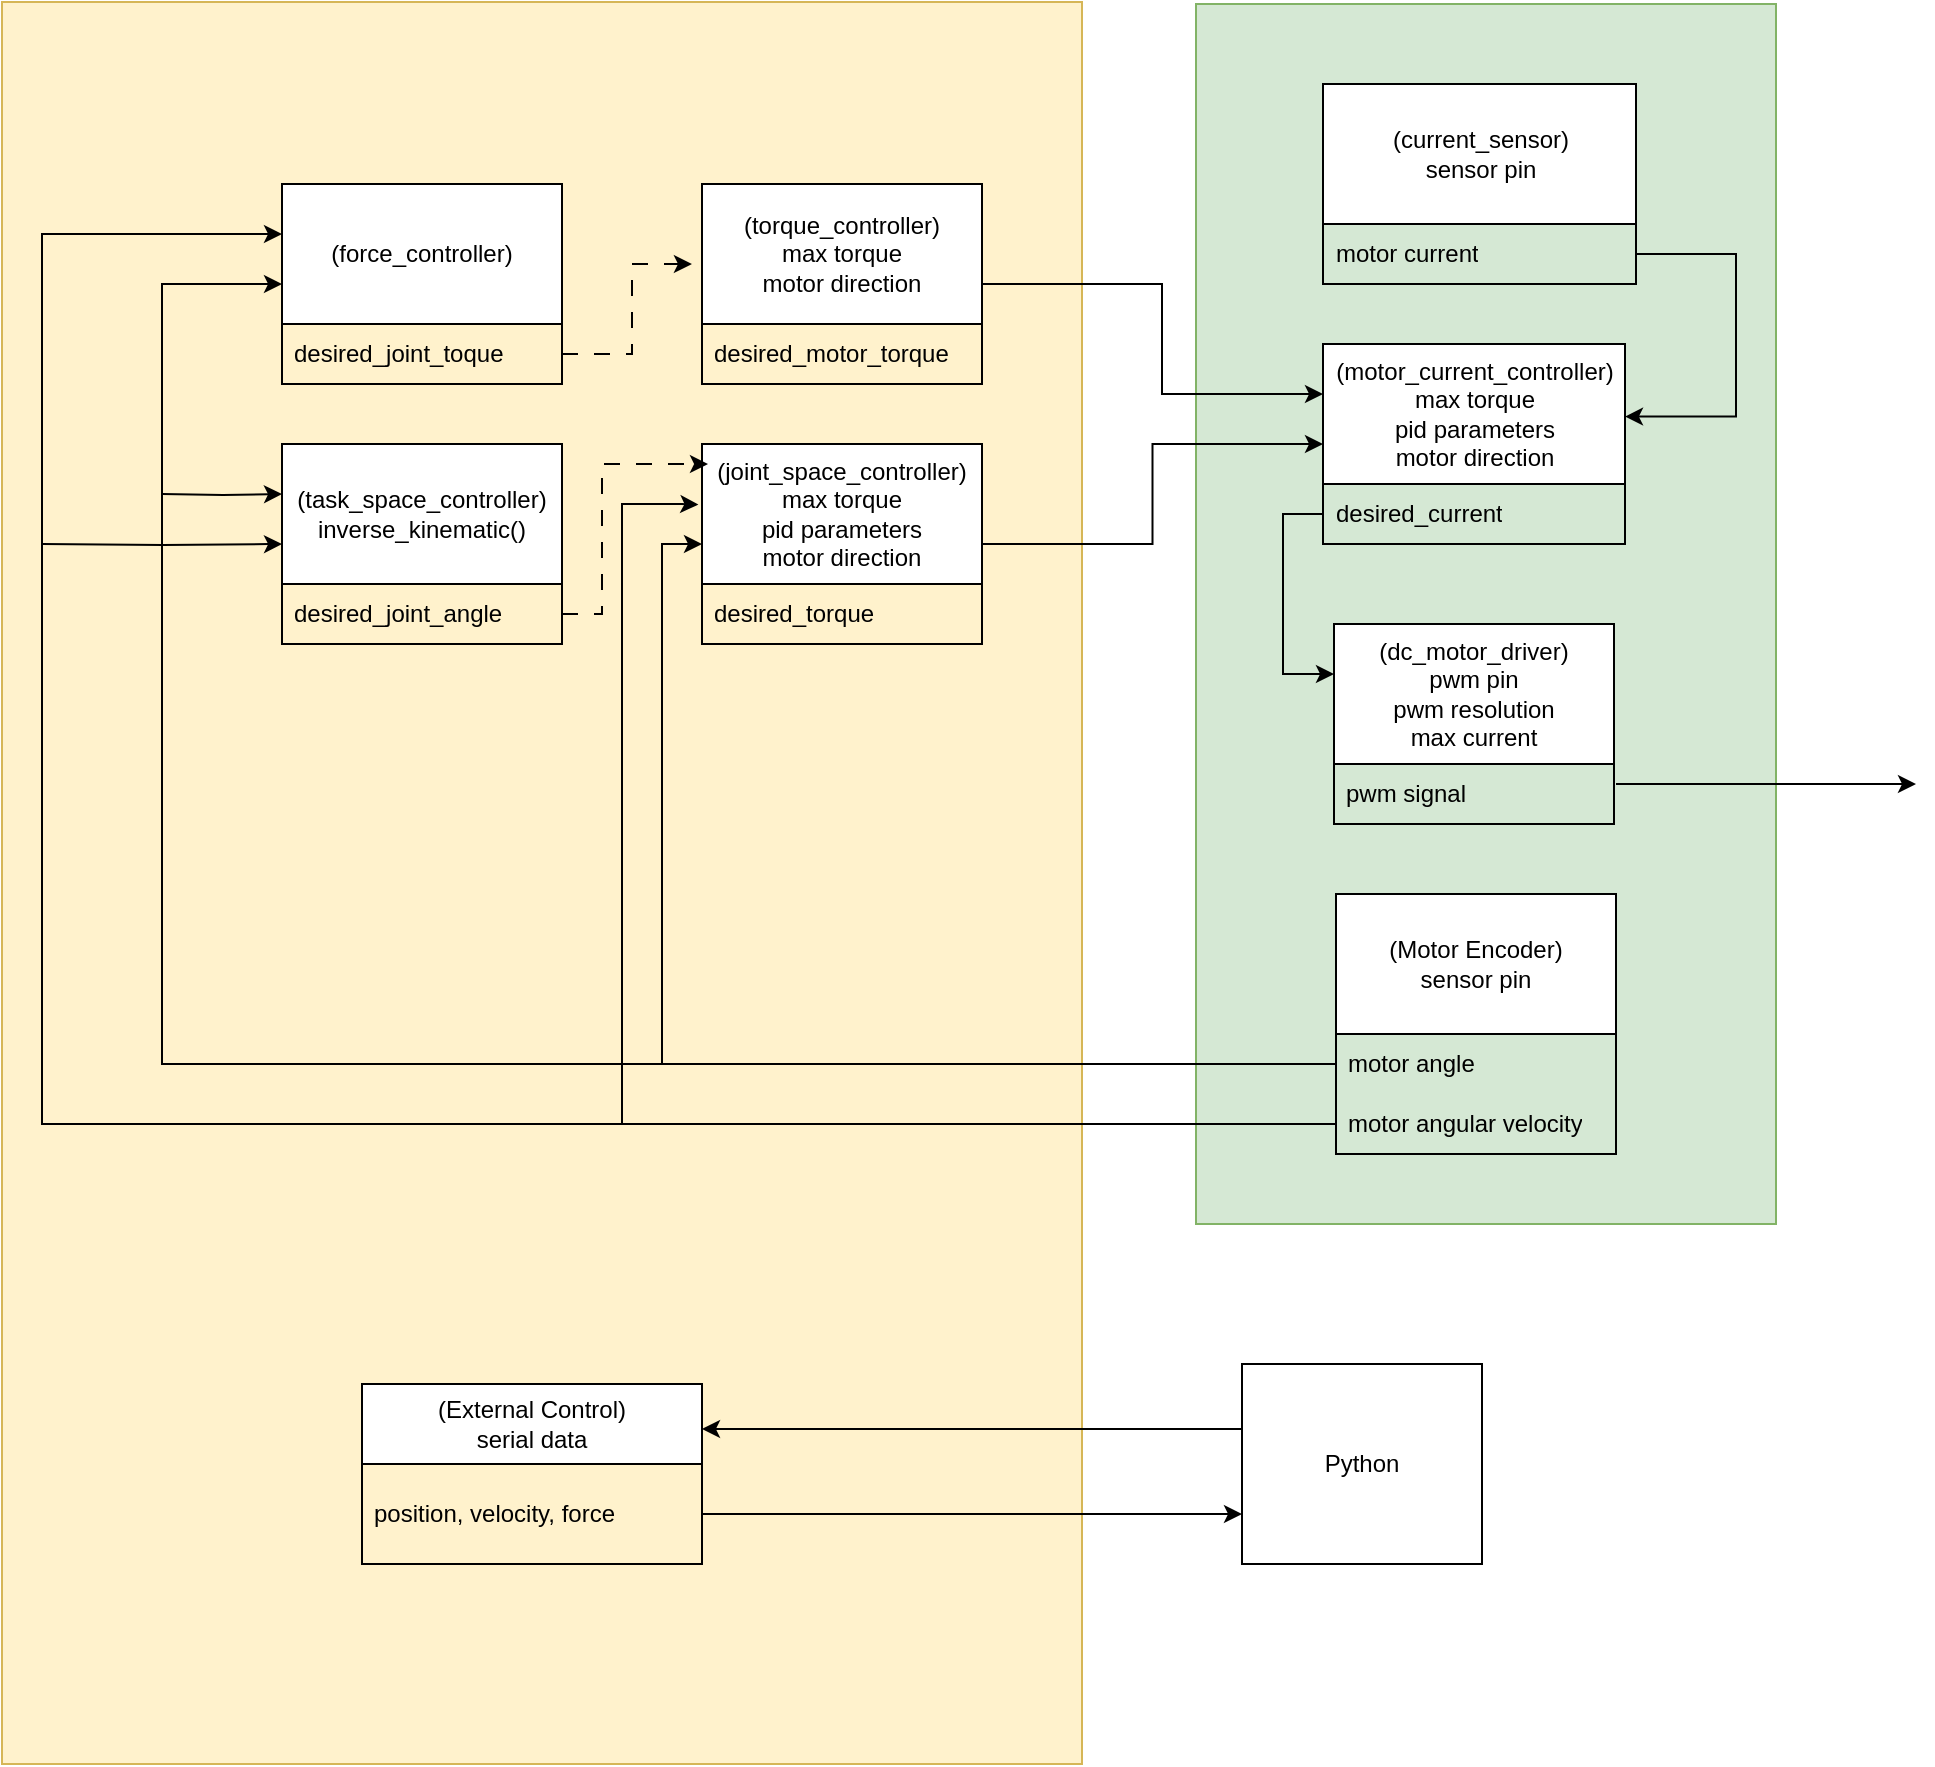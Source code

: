 <mxfile version="22.1.16" type="github">
  <diagram name="Page-1" id="DlFzQsnIKA9ZiB27n3Mt">
    <mxGraphModel dx="2368" dy="850" grid="1" gridSize="10" guides="1" tooltips="1" connect="1" arrows="1" fold="1" page="1" pageScale="1" pageWidth="850" pageHeight="1100" math="0" shadow="0">
      <root>
        <mxCell id="0" />
        <mxCell id="1" parent="0" />
        <mxCell id="I6wAZpbOmi5jrmN-gjg5-81" value="" style="rounded=0;whiteSpace=wrap;html=1;fillColor=#fff2cc;strokeColor=#d6b656;" vertex="1" parent="1">
          <mxGeometry x="-810" y="39" width="540" height="881" as="geometry" />
        </mxCell>
        <mxCell id="I6wAZpbOmi5jrmN-gjg5-74" value="" style="rounded=0;whiteSpace=wrap;html=1;fillColor=#d5e8d4;strokeColor=#82b366;" vertex="1" parent="1">
          <mxGeometry x="-213" y="40" width="290" height="610" as="geometry" />
        </mxCell>
        <mxCell id="I6wAZpbOmi5jrmN-gjg5-31" value="(Motor Encoder)&lt;br&gt;sensor pin" style="swimlane;fontStyle=0;childLayout=stackLayout;horizontal=1;startSize=70;horizontalStack=0;resizeParent=1;resizeParentMax=0;resizeLast=0;collapsible=1;marginBottom=0;whiteSpace=wrap;html=1;" vertex="1" parent="1">
          <mxGeometry x="-143" y="485" width="140" height="130" as="geometry" />
        </mxCell>
        <mxCell id="I6wAZpbOmi5jrmN-gjg5-32" value="motor angle" style="text;strokeColor=none;fillColor=none;align=left;verticalAlign=middle;spacingLeft=4;spacingRight=4;overflow=hidden;points=[[0,0.5],[1,0.5]];portConstraint=eastwest;rotatable=0;whiteSpace=wrap;html=1;" vertex="1" parent="I6wAZpbOmi5jrmN-gjg5-31">
          <mxGeometry y="70" width="140" height="30" as="geometry" />
        </mxCell>
        <mxCell id="I6wAZpbOmi5jrmN-gjg5-33" value="motor angular velocity" style="text;strokeColor=none;fillColor=none;align=left;verticalAlign=middle;spacingLeft=4;spacingRight=4;overflow=hidden;points=[[0,0.5],[1,0.5]];portConstraint=eastwest;rotatable=0;whiteSpace=wrap;html=1;" vertex="1" parent="I6wAZpbOmi5jrmN-gjg5-31">
          <mxGeometry y="100" width="140" height="30" as="geometry" />
        </mxCell>
        <mxCell id="I6wAZpbOmi5jrmN-gjg5-36" value="(dc_motor_driver)&lt;br&gt;pwm pin&lt;br&gt;pwm resolution&lt;br&gt;max current" style="swimlane;fontStyle=0;childLayout=stackLayout;horizontal=1;startSize=70;horizontalStack=0;resizeParent=1;resizeParentMax=0;resizeLast=0;collapsible=1;marginBottom=0;whiteSpace=wrap;html=1;" vertex="1" parent="1">
          <mxGeometry x="-144" y="350" width="140" height="100" as="geometry" />
        </mxCell>
        <mxCell id="I6wAZpbOmi5jrmN-gjg5-37" value="pwm signal" style="text;strokeColor=none;fillColor=none;align=left;verticalAlign=middle;spacingLeft=4;spacingRight=4;overflow=hidden;points=[[0,0.5],[1,0.5]];portConstraint=eastwest;rotatable=0;whiteSpace=wrap;html=1;" vertex="1" parent="I6wAZpbOmi5jrmN-gjg5-36">
          <mxGeometry y="70" width="140" height="30" as="geometry" />
        </mxCell>
        <mxCell id="I6wAZpbOmi5jrmN-gjg5-39" value="(current_sensor)&lt;br&gt;sensor pin" style="swimlane;fontStyle=0;childLayout=stackLayout;horizontal=1;startSize=70;horizontalStack=0;resizeParent=1;resizeParentMax=0;resizeLast=0;collapsible=1;marginBottom=0;whiteSpace=wrap;html=1;" vertex="1" parent="1">
          <mxGeometry x="-149.5" y="80" width="156.5" height="100" as="geometry" />
        </mxCell>
        <mxCell id="I6wAZpbOmi5jrmN-gjg5-40" value="motor current" style="text;strokeColor=none;fillColor=none;align=left;verticalAlign=middle;spacingLeft=4;spacingRight=4;overflow=hidden;points=[[0,0.5],[1,0.5]];portConstraint=eastwest;rotatable=0;whiteSpace=wrap;html=1;" vertex="1" parent="I6wAZpbOmi5jrmN-gjg5-39">
          <mxGeometry y="70" width="156.5" height="30" as="geometry" />
        </mxCell>
        <mxCell id="I6wAZpbOmi5jrmN-gjg5-41" value="(motor_current_controller)&lt;br&gt;max torque&lt;br&gt;pid parameters&lt;br&gt;motor direction" style="swimlane;fontStyle=0;childLayout=stackLayout;horizontal=1;startSize=70;horizontalStack=0;resizeParent=1;resizeParentMax=0;resizeLast=0;collapsible=1;marginBottom=0;whiteSpace=wrap;html=1;" vertex="1" parent="1">
          <mxGeometry x="-149.5" y="210" width="151" height="100" as="geometry" />
        </mxCell>
        <mxCell id="I6wAZpbOmi5jrmN-gjg5-42" value="desired_current" style="text;strokeColor=none;fillColor=none;align=left;verticalAlign=middle;spacingLeft=4;spacingRight=4;overflow=hidden;points=[[0,0.5],[1,0.5]];portConstraint=eastwest;rotatable=0;whiteSpace=wrap;html=1;" vertex="1" parent="I6wAZpbOmi5jrmN-gjg5-41">
          <mxGeometry y="70" width="151" height="30" as="geometry" />
        </mxCell>
        <mxCell id="I6wAZpbOmi5jrmN-gjg5-44" style="edgeStyle=orthogonalEdgeStyle;rounded=0;orthogonalLoop=1;jettySize=auto;html=1;exitX=0;exitY=0.5;exitDx=0;exitDy=0;entryX=0;entryY=0.25;entryDx=0;entryDy=0;" edge="1" parent="1" source="I6wAZpbOmi5jrmN-gjg5-42" target="I6wAZpbOmi5jrmN-gjg5-36">
          <mxGeometry relative="1" as="geometry" />
        </mxCell>
        <mxCell id="I6wAZpbOmi5jrmN-gjg5-70" style="edgeStyle=orthogonalEdgeStyle;rounded=0;orthogonalLoop=1;jettySize=auto;html=1;exitX=1;exitY=0.5;exitDx=0;exitDy=0;entryX=0;entryY=0.25;entryDx=0;entryDy=0;" edge="1" parent="1" source="I6wAZpbOmi5jrmN-gjg5-51" target="I6wAZpbOmi5jrmN-gjg5-41">
          <mxGeometry relative="1" as="geometry">
            <Array as="points">
              <mxPoint x="-230" y="180" />
              <mxPoint x="-230" y="235" />
            </Array>
          </mxGeometry>
        </mxCell>
        <mxCell id="I6wAZpbOmi5jrmN-gjg5-51" value="(torque_controller)&lt;br&gt;max torque&lt;br&gt;motor direction" style="swimlane;fontStyle=0;childLayout=stackLayout;horizontal=1;startSize=70;horizontalStack=0;resizeParent=1;resizeParentMax=0;resizeLast=0;collapsible=1;marginBottom=0;whiteSpace=wrap;html=1;" vertex="1" parent="1">
          <mxGeometry x="-460" y="130" width="140" height="100" as="geometry" />
        </mxCell>
        <mxCell id="I6wAZpbOmi5jrmN-gjg5-52" value="desired_motor_torque" style="text;strokeColor=none;fillColor=none;align=left;verticalAlign=middle;spacingLeft=4;spacingRight=4;overflow=hidden;points=[[0,0.5],[1,0.5]];portConstraint=eastwest;rotatable=0;whiteSpace=wrap;html=1;" vertex="1" parent="I6wAZpbOmi5jrmN-gjg5-51">
          <mxGeometry y="70" width="140" height="30" as="geometry" />
        </mxCell>
        <mxCell id="I6wAZpbOmi5jrmN-gjg5-56" value="(force_controller)&lt;br&gt;" style="swimlane;fontStyle=0;childLayout=stackLayout;horizontal=1;startSize=70;horizontalStack=0;resizeParent=1;resizeParentMax=0;resizeLast=0;collapsible=1;marginBottom=0;whiteSpace=wrap;html=1;" vertex="1" parent="1">
          <mxGeometry x="-670" y="130" width="140" height="100" as="geometry" />
        </mxCell>
        <mxCell id="I6wAZpbOmi5jrmN-gjg5-57" value="desired_joint_toque" style="text;strokeColor=none;fillColor=none;align=left;verticalAlign=middle;spacingLeft=4;spacingRight=4;overflow=hidden;points=[[0,0.5],[1,0.5]];portConstraint=eastwest;rotatable=0;whiteSpace=wrap;html=1;" vertex="1" parent="I6wAZpbOmi5jrmN-gjg5-56">
          <mxGeometry y="70" width="140" height="30" as="geometry" />
        </mxCell>
        <mxCell id="I6wAZpbOmi5jrmN-gjg5-58" style="edgeStyle=orthogonalEdgeStyle;rounded=0;orthogonalLoop=1;jettySize=auto;html=1;exitX=0;exitY=0.5;exitDx=0;exitDy=0;entryX=0;entryY=0.5;entryDx=0;entryDy=0;" edge="1" parent="1" source="I6wAZpbOmi5jrmN-gjg5-32" target="I6wAZpbOmi5jrmN-gjg5-56">
          <mxGeometry relative="1" as="geometry">
            <Array as="points">
              <mxPoint x="-730" y="570" />
              <mxPoint x="-730" y="180" />
            </Array>
          </mxGeometry>
        </mxCell>
        <mxCell id="I6wAZpbOmi5jrmN-gjg5-59" style="edgeStyle=orthogonalEdgeStyle;rounded=0;orthogonalLoop=1;jettySize=auto;html=1;exitX=0;exitY=0.5;exitDx=0;exitDy=0;entryX=0;entryY=0.25;entryDx=0;entryDy=0;" edge="1" parent="1" source="I6wAZpbOmi5jrmN-gjg5-33" target="I6wAZpbOmi5jrmN-gjg5-56">
          <mxGeometry relative="1" as="geometry">
            <Array as="points">
              <mxPoint x="-790" y="600" />
              <mxPoint x="-790" y="155" />
            </Array>
          </mxGeometry>
        </mxCell>
        <mxCell id="I6wAZpbOmi5jrmN-gjg5-60" style="edgeStyle=orthogonalEdgeStyle;rounded=0;orthogonalLoop=1;jettySize=auto;html=1;exitX=1;exitY=0.5;exitDx=0;exitDy=0;entryX=-0.036;entryY=0.4;entryDx=0;entryDy=0;entryPerimeter=0;dashed=1;dashPattern=8 8;" edge="1" parent="1" source="I6wAZpbOmi5jrmN-gjg5-57" target="I6wAZpbOmi5jrmN-gjg5-51">
          <mxGeometry relative="1" as="geometry" />
        </mxCell>
        <mxCell id="I6wAZpbOmi5jrmN-gjg5-61" style="edgeStyle=orthogonalEdgeStyle;rounded=0;orthogonalLoop=1;jettySize=auto;html=1;exitX=1;exitY=0.5;exitDx=0;exitDy=0;entryX=1;entryY=0.363;entryDx=0;entryDy=0;entryPerimeter=0;" edge="1" parent="1" source="I6wAZpbOmi5jrmN-gjg5-40" target="I6wAZpbOmi5jrmN-gjg5-41">
          <mxGeometry relative="1" as="geometry">
            <Array as="points">
              <mxPoint x="57" y="165" />
              <mxPoint x="57" y="246" />
            </Array>
          </mxGeometry>
        </mxCell>
        <mxCell id="I6wAZpbOmi5jrmN-gjg5-67" style="edgeStyle=orthogonalEdgeStyle;rounded=0;orthogonalLoop=1;jettySize=auto;html=1;exitX=1;exitY=0.5;exitDx=0;exitDy=0;entryX=0;entryY=0.5;entryDx=0;entryDy=0;" edge="1" parent="1" source="I6wAZpbOmi5jrmN-gjg5-62" target="I6wAZpbOmi5jrmN-gjg5-41">
          <mxGeometry relative="1" as="geometry" />
        </mxCell>
        <mxCell id="I6wAZpbOmi5jrmN-gjg5-71" style="edgeStyle=orthogonalEdgeStyle;rounded=0;orthogonalLoop=1;jettySize=auto;html=1;" edge="1" parent="1" target="I6wAZpbOmi5jrmN-gjg5-62">
          <mxGeometry relative="1" as="geometry">
            <mxPoint x="-470" y="294.75" as="targetPoint" />
            <mxPoint x="-479" y="570" as="sourcePoint" />
            <Array as="points">
              <mxPoint x="-480" y="570" />
              <mxPoint x="-480" y="310" />
            </Array>
          </mxGeometry>
        </mxCell>
        <mxCell id="I6wAZpbOmi5jrmN-gjg5-73" style="edgeStyle=orthogonalEdgeStyle;rounded=0;orthogonalLoop=1;jettySize=auto;html=1;entryX=-0.013;entryY=0.303;entryDx=0;entryDy=0;entryPerimeter=0;" edge="1" parent="1" target="I6wAZpbOmi5jrmN-gjg5-62">
          <mxGeometry relative="1" as="geometry">
            <mxPoint x="-500" y="600" as="sourcePoint" />
            <Array as="points">
              <mxPoint x="-500" y="290" />
              <mxPoint x="-470" y="290" />
            </Array>
          </mxGeometry>
        </mxCell>
        <mxCell id="I6wAZpbOmi5jrmN-gjg5-62" value="(joint_space_controller)&lt;br&gt;max torque&lt;br&gt;pid parameters&lt;br&gt;motor direction" style="swimlane;fontStyle=0;childLayout=stackLayout;horizontal=1;startSize=70;horizontalStack=0;resizeParent=1;resizeParentMax=0;resizeLast=0;collapsible=1;marginBottom=0;whiteSpace=wrap;html=1;" vertex="1" parent="1">
          <mxGeometry x="-460" y="260" width="140" height="100" as="geometry" />
        </mxCell>
        <mxCell id="I6wAZpbOmi5jrmN-gjg5-63" value="desired_torque" style="text;strokeColor=none;fillColor=none;align=left;verticalAlign=middle;spacingLeft=4;spacingRight=4;overflow=hidden;points=[[0,0.5],[1,0.5]];portConstraint=eastwest;rotatable=0;whiteSpace=wrap;html=1;" vertex="1" parent="I6wAZpbOmi5jrmN-gjg5-62">
          <mxGeometry y="70" width="140" height="30" as="geometry" />
        </mxCell>
        <mxCell id="I6wAZpbOmi5jrmN-gjg5-68" style="edgeStyle=orthogonalEdgeStyle;rounded=0;orthogonalLoop=1;jettySize=auto;html=1;entryX=0;entryY=0.25;entryDx=0;entryDy=0;" edge="1" parent="1" target="I6wAZpbOmi5jrmN-gjg5-64">
          <mxGeometry relative="1" as="geometry">
            <mxPoint x="-730" y="285" as="sourcePoint" />
          </mxGeometry>
        </mxCell>
        <mxCell id="I6wAZpbOmi5jrmN-gjg5-69" style="edgeStyle=orthogonalEdgeStyle;rounded=0;orthogonalLoop=1;jettySize=auto;html=1;entryX=0;entryY=0.5;entryDx=0;entryDy=0;" edge="1" parent="1" target="I6wAZpbOmi5jrmN-gjg5-64">
          <mxGeometry relative="1" as="geometry">
            <mxPoint x="-790" y="310" as="sourcePoint" />
          </mxGeometry>
        </mxCell>
        <mxCell id="I6wAZpbOmi5jrmN-gjg5-64" value="(task_space_controller)&lt;br&gt;inverse_kinematic()" style="swimlane;fontStyle=0;childLayout=stackLayout;horizontal=1;startSize=70;horizontalStack=0;resizeParent=1;resizeParentMax=0;resizeLast=0;collapsible=1;marginBottom=0;whiteSpace=wrap;html=1;" vertex="1" parent="1">
          <mxGeometry x="-670" y="260" width="140" height="100" as="geometry" />
        </mxCell>
        <mxCell id="I6wAZpbOmi5jrmN-gjg5-65" value="desired_joint_angle" style="text;strokeColor=none;fillColor=none;align=left;verticalAlign=middle;spacingLeft=4;spacingRight=4;overflow=hidden;points=[[0,0.5],[1,0.5]];portConstraint=eastwest;rotatable=0;whiteSpace=wrap;html=1;" vertex="1" parent="I6wAZpbOmi5jrmN-gjg5-64">
          <mxGeometry y="70" width="140" height="30" as="geometry" />
        </mxCell>
        <mxCell id="I6wAZpbOmi5jrmN-gjg5-66" style="edgeStyle=orthogonalEdgeStyle;rounded=0;orthogonalLoop=1;jettySize=auto;html=1;exitX=1;exitY=0.5;exitDx=0;exitDy=0;dashed=1;dashPattern=8 8;" edge="1" parent="1" source="I6wAZpbOmi5jrmN-gjg5-65">
          <mxGeometry relative="1" as="geometry">
            <mxPoint x="-457" y="270" as="targetPoint" />
            <Array as="points">
              <mxPoint x="-510" y="345" />
              <mxPoint x="-510" y="270" />
              <mxPoint x="-457" y="270" />
            </Array>
          </mxGeometry>
        </mxCell>
        <mxCell id="I6wAZpbOmi5jrmN-gjg5-75" value="" style="endArrow=classic;html=1;rounded=0;" edge="1" parent="1">
          <mxGeometry width="50" height="50" relative="1" as="geometry">
            <mxPoint x="-3" y="430" as="sourcePoint" />
            <mxPoint x="147" y="430" as="targetPoint" />
          </mxGeometry>
        </mxCell>
        <mxCell id="I6wAZpbOmi5jrmN-gjg5-87" style="edgeStyle=orthogonalEdgeStyle;rounded=0;orthogonalLoop=1;jettySize=auto;html=1;exitX=0;exitY=0.25;exitDx=0;exitDy=0;entryX=1;entryY=0.25;entryDx=0;entryDy=0;" edge="1" parent="1" source="I6wAZpbOmi5jrmN-gjg5-79" target="I6wAZpbOmi5jrmN-gjg5-82">
          <mxGeometry relative="1" as="geometry">
            <Array as="points">
              <mxPoint x="-190" y="753" />
            </Array>
          </mxGeometry>
        </mxCell>
        <mxCell id="I6wAZpbOmi5jrmN-gjg5-79" value="Python" style="rounded=0;whiteSpace=wrap;html=1;" vertex="1" parent="1">
          <mxGeometry x="-190" y="720" width="120" height="100" as="geometry" />
        </mxCell>
        <mxCell id="I6wAZpbOmi5jrmN-gjg5-82" value="(External Control)&lt;br&gt;serial data" style="swimlane;fontStyle=0;childLayout=stackLayout;horizontal=1;startSize=40;horizontalStack=0;resizeParent=1;resizeParentMax=0;resizeLast=0;collapsible=1;marginBottom=0;whiteSpace=wrap;html=1;" vertex="1" parent="1">
          <mxGeometry x="-630" y="730" width="170" height="90" as="geometry" />
        </mxCell>
        <mxCell id="I6wAZpbOmi5jrmN-gjg5-83" value="position, velocity, force" style="text;strokeColor=none;fillColor=none;align=left;verticalAlign=middle;spacingLeft=4;spacingRight=4;overflow=hidden;points=[[0,0.5],[1,0.5]];portConstraint=eastwest;rotatable=0;whiteSpace=wrap;html=1;" vertex="1" parent="I6wAZpbOmi5jrmN-gjg5-82">
          <mxGeometry y="40" width="170" height="50" as="geometry" />
        </mxCell>
        <mxCell id="I6wAZpbOmi5jrmN-gjg5-89" style="edgeStyle=orthogonalEdgeStyle;rounded=0;orthogonalLoop=1;jettySize=auto;html=1;exitX=1;exitY=0.5;exitDx=0;exitDy=0;entryX=0;entryY=0.75;entryDx=0;entryDy=0;" edge="1" parent="1" source="I6wAZpbOmi5jrmN-gjg5-83" target="I6wAZpbOmi5jrmN-gjg5-79">
          <mxGeometry relative="1" as="geometry" />
        </mxCell>
      </root>
    </mxGraphModel>
  </diagram>
</mxfile>
